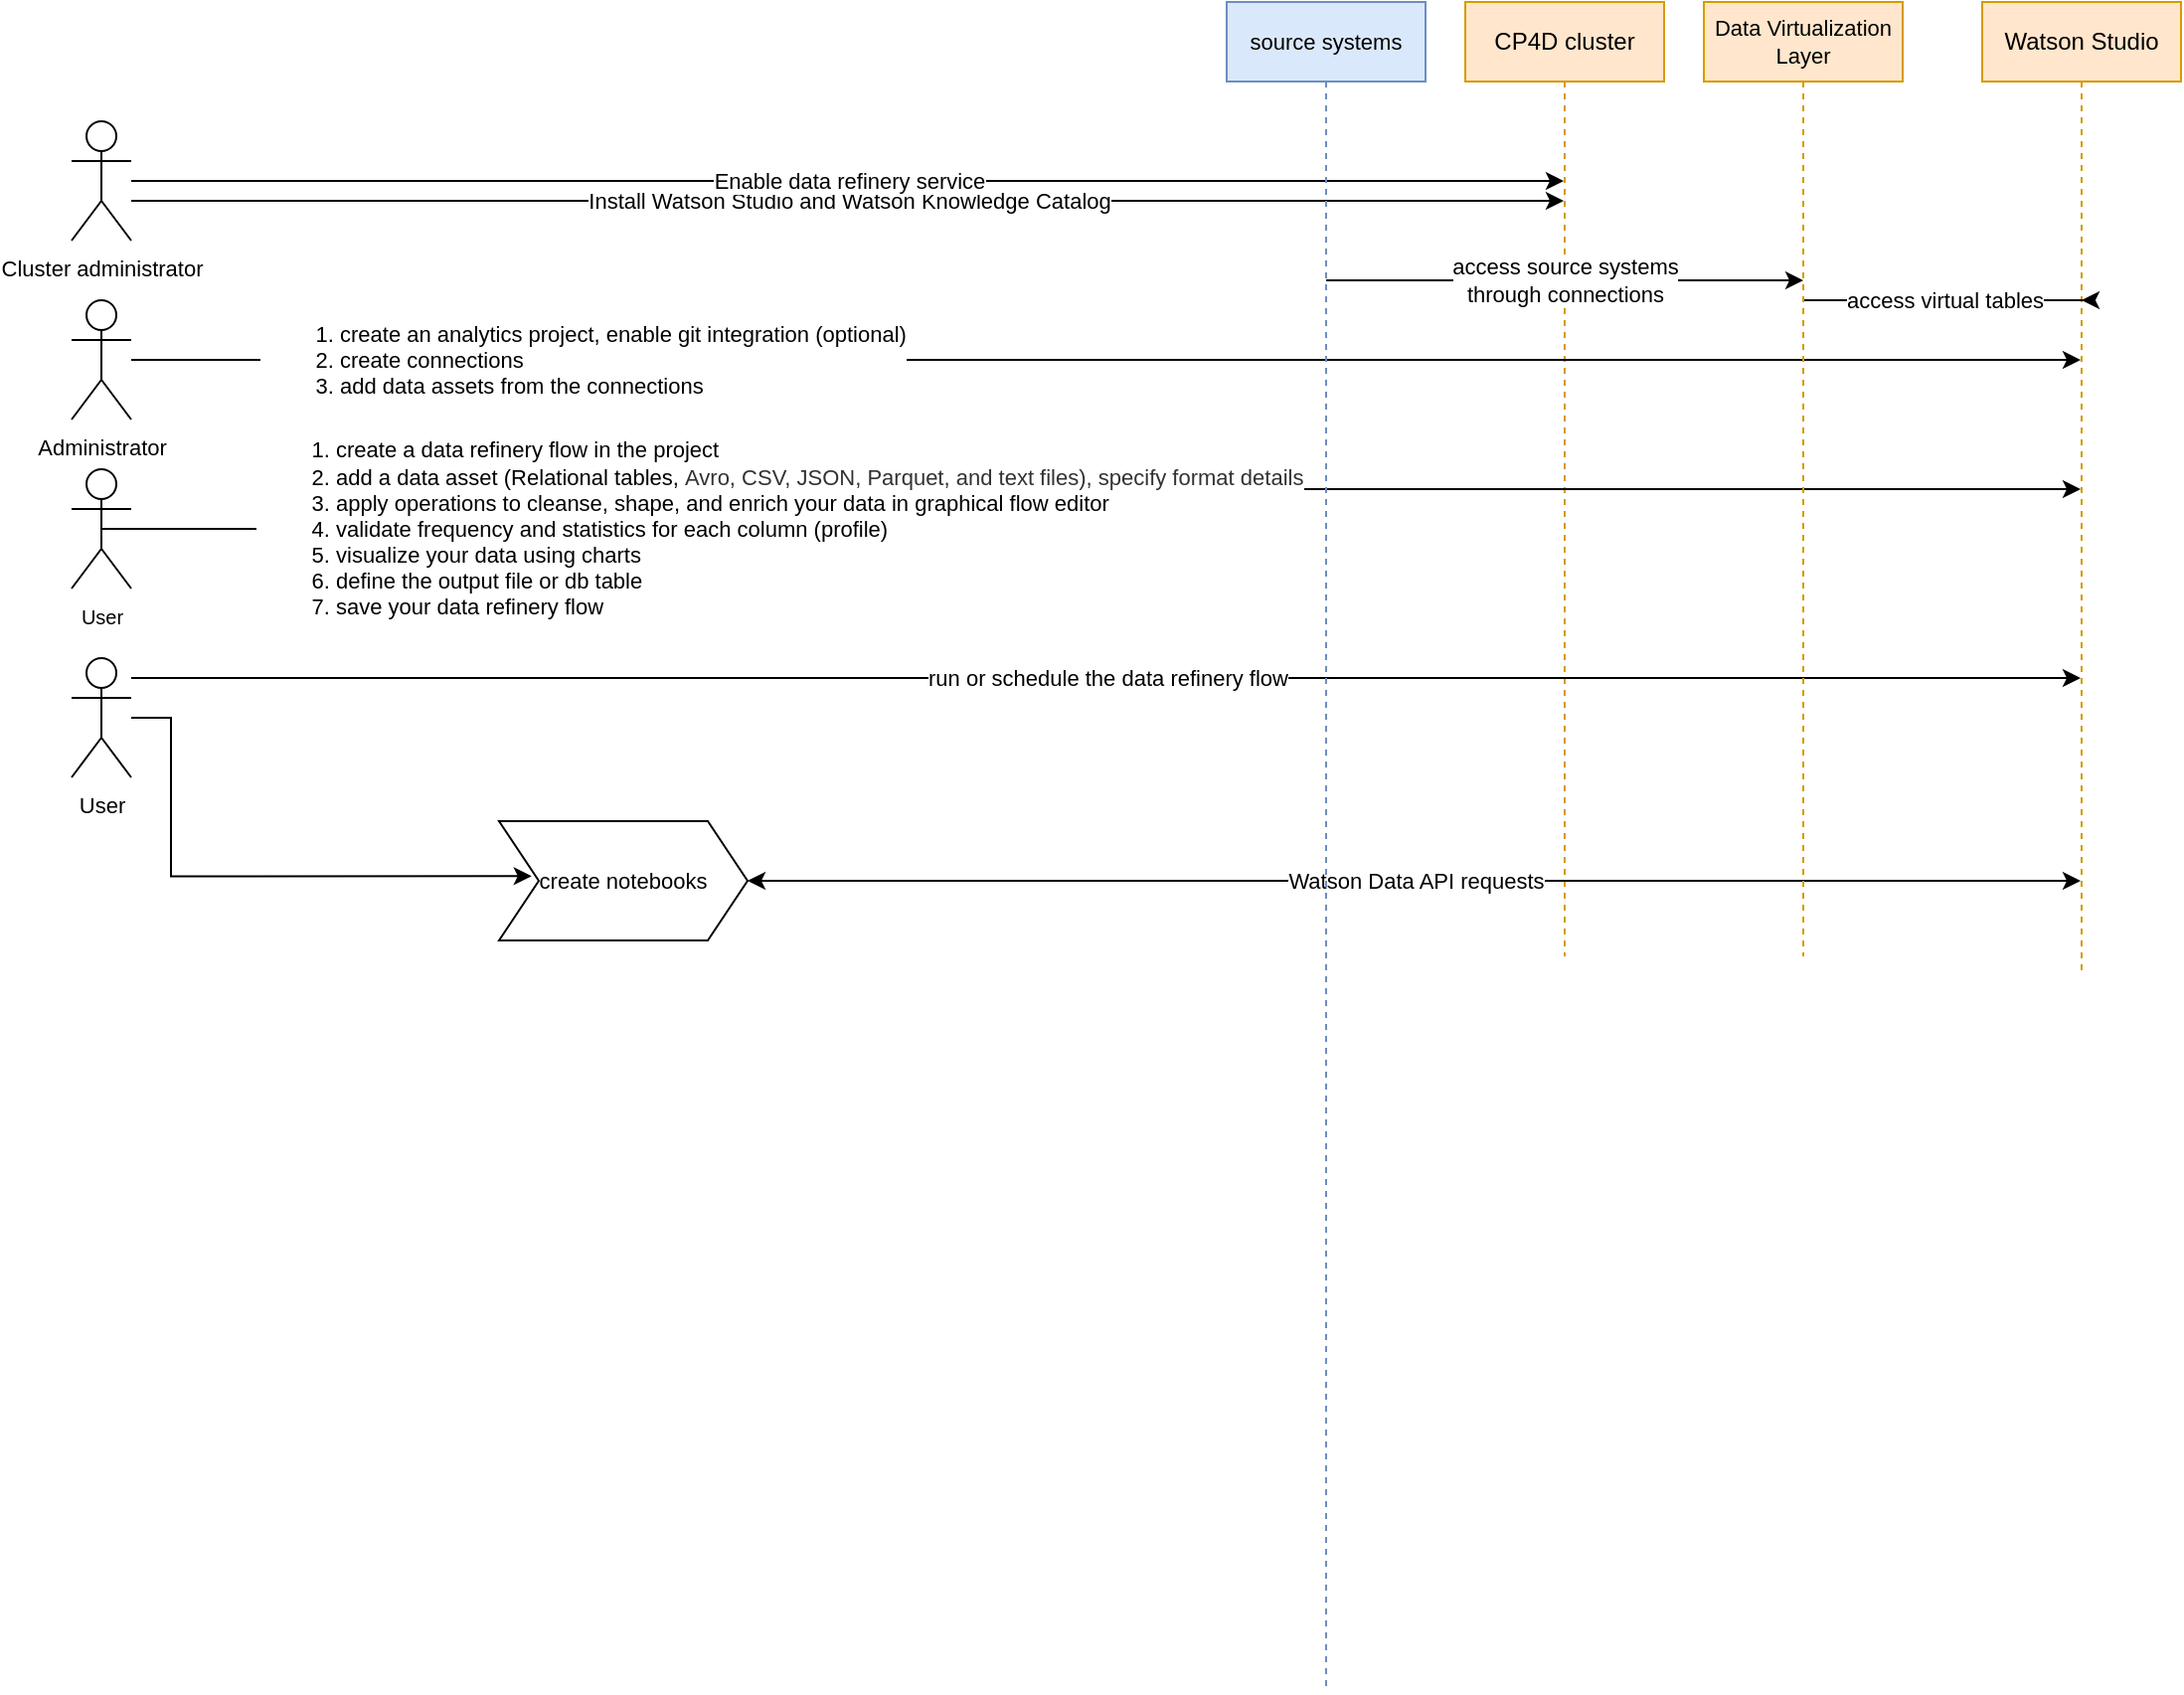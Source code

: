 <mxfile version="13.4.2" type="device"><diagram id="lyDOLNyd8KAHEwL6dvDG" name="Page-1"><mxGraphModel dx="1209" dy="627" grid="1" gridSize="10" guides="1" tooltips="1" connect="1" arrows="1" fold="1" page="1" pageScale="1" pageWidth="850" pageHeight="1100" math="0" shadow="0"><root><mxCell id="0"/><mxCell id="1" parent="0"/><mxCell id="5Z-a_fsAluKW9gc8EgUY-1" value="Watson Studio" style="shape=umlLifeline;perimeter=lifelinePerimeter;whiteSpace=wrap;html=1;container=1;collapsible=0;recursiveResize=0;outlineConnect=0;fillColor=#ffe6cc;strokeColor=#d79b00;" vertex="1" parent="1"><mxGeometry x="1710" y="30" width="100" height="490" as="geometry"/></mxCell><mxCell id="5Z-a_fsAluKW9gc8EgUY-4" value="Install Watson Studio and Watson Knowledge Catalog" style="edgeStyle=orthogonalEdgeStyle;rounded=0;orthogonalLoop=1;jettySize=auto;html=1;" edge="1" parent="1" source="5Z-a_fsAluKW9gc8EgUY-2" target="5Z-a_fsAluKW9gc8EgUY-3"><mxGeometry relative="1" as="geometry"><mxPoint x="1380" y="180" as="targetPoint"/><Array as="points"><mxPoint x="1240" y="130"/><mxPoint x="1240" y="130"/></Array></mxGeometry></mxCell><mxCell id="5Z-a_fsAluKW9gc8EgUY-9" value="Enable data refinery service" style="edgeStyle=orthogonalEdgeStyle;rounded=0;orthogonalLoop=1;jettySize=auto;html=1;" edge="1" parent="1" source="5Z-a_fsAluKW9gc8EgUY-2" target="5Z-a_fsAluKW9gc8EgUY-3"><mxGeometry relative="1" as="geometry"><Array as="points"><mxPoint x="920" y="120"/><mxPoint x="920" y="120"/></Array></mxGeometry></mxCell><mxCell id="5Z-a_fsAluKW9gc8EgUY-2" value="&lt;font style=&quot;font-size: 11px&quot;&gt;Cluster administrator&lt;/font&gt;" style="shape=umlActor;verticalLabelPosition=bottom;verticalAlign=top;html=1;outlineConnect=0;" vertex="1" parent="1"><mxGeometry x="749" y="90" width="30" height="60" as="geometry"/></mxCell><mxCell id="5Z-a_fsAluKW9gc8EgUY-3" value="CP4D cluster" style="shape=umlLifeline;perimeter=lifelinePerimeter;whiteSpace=wrap;html=1;container=1;collapsible=0;recursiveResize=0;outlineConnect=0;fillColor=#ffe6cc;strokeColor=#d79b00;" vertex="1" parent="1"><mxGeometry x="1450" y="30" width="100" height="480" as="geometry"/></mxCell><mxCell id="5Z-a_fsAluKW9gc8EgUY-7" value="&lt;ol&gt;&lt;li&gt;&lt;font style=&quot;font-size: 11px&quot;&gt;create a data refinery flow in the project&lt;/font&gt;&lt;/li&gt;&lt;li&gt;&lt;font style=&quot;font-size: 11px&quot;&gt;add a data asset (Relational tables,&amp;nbsp;&lt;span style=&quot;color: rgb(50 , 50 , 50)&quot;&gt;Avro, CSV, JSON, Parquet, and text files), specify format details&lt;/span&gt;&lt;/font&gt;&lt;/li&gt;&lt;li&gt;&lt;font style=&quot;font-size: 11px&quot;&gt;apply operations to cleanse, shape, and enrich your data in graphical flow editor&lt;/font&gt;&lt;/li&gt;&lt;li&gt;&lt;font style=&quot;font-size: 11px&quot;&gt;validate frequency and statistics for each column (profile)&lt;/font&gt;&lt;/li&gt;&lt;li&gt;&lt;font style=&quot;font-size: 11px&quot;&gt;visualize your data using charts&lt;/font&gt;&lt;/li&gt;&lt;li&gt;&lt;font style=&quot;font-size: 11px&quot;&gt;define the output file or db table&lt;/font&gt;&lt;/li&gt;&lt;li&gt;&lt;font style=&quot;font-size: 11px&quot;&gt;save your data refinery flow&lt;/font&gt;&lt;/li&gt;&lt;/ol&gt;" style="edgeStyle=orthogonalEdgeStyle;rounded=0;orthogonalLoop=1;jettySize=auto;html=1;align=left;exitX=0.5;exitY=0.5;exitDx=0;exitDy=0;exitPerimeter=0;" edge="1" parent="1" source="5Z-a_fsAluKW9gc8EgUY-6" target="5Z-a_fsAluKW9gc8EgUY-1"><mxGeometry x="-0.85" relative="1" as="geometry"><mxPoint x="1030" y="279" as="sourcePoint"/><mxPoint x="1659.5" y="279" as="targetPoint"/><Array as="points"/><mxPoint as="offset"/></mxGeometry></mxCell><mxCell id="5Z-a_fsAluKW9gc8EgUY-6" value="&lt;font style=&quot;font-size: 10px&quot;&gt;User&lt;/font&gt;" style="shape=umlActor;verticalLabelPosition=bottom;verticalAlign=top;html=1;outlineConnect=0;" vertex="1" parent="1"><mxGeometry x="749" y="265" width="30" height="60" as="geometry"/></mxCell><mxCell id="5Z-a_fsAluKW9gc8EgUY-11" value="&lt;ol&gt;&lt;li&gt;create an analytics project, enable git integration (optional)&lt;/li&gt;&lt;li&gt;create connections&lt;/li&gt;&lt;li&gt;add data assets from the connections&lt;/li&gt;&lt;/ol&gt;" style="edgeStyle=orthogonalEdgeStyle;rounded=0;orthogonalLoop=1;jettySize=auto;html=1;align=left;" edge="1" parent="1" source="5Z-a_fsAluKW9gc8EgUY-10" target="5Z-a_fsAluKW9gc8EgUY-1"><mxGeometry x="-0.873" relative="1" as="geometry"><Array as="points"><mxPoint x="820" y="210"/><mxPoint x="820" y="210"/></Array><mxPoint as="offset"/></mxGeometry></mxCell><mxCell id="5Z-a_fsAluKW9gc8EgUY-10" value="&lt;font style=&quot;font-size: 11px&quot;&gt;Administrator&lt;/font&gt;" style="shape=umlActor;verticalLabelPosition=bottom;verticalAlign=top;html=1;outlineConnect=0;" vertex="1" parent="1"><mxGeometry x="749" y="180" width="30" height="60" as="geometry"/></mxCell><mxCell id="5Z-a_fsAluKW9gc8EgUY-13" value="run or schedule the data refinery flow" style="edgeStyle=orthogonalEdgeStyle;rounded=0;orthogonalLoop=1;jettySize=auto;html=1;" edge="1" parent="1" source="5Z-a_fsAluKW9gc8EgUY-12" target="5Z-a_fsAluKW9gc8EgUY-1"><mxGeometry relative="1" as="geometry"><Array as="points"><mxPoint x="1350" y="370"/><mxPoint x="1350" y="370"/></Array></mxGeometry></mxCell><mxCell id="5Z-a_fsAluKW9gc8EgUY-14" style="edgeStyle=orthogonalEdgeStyle;rounded=0;orthogonalLoop=1;jettySize=auto;html=1;entryX=0.131;entryY=0.461;entryDx=0;entryDy=0;entryPerimeter=0;" edge="1" parent="1" source="5Z-a_fsAluKW9gc8EgUY-12" target="5Z-a_fsAluKW9gc8EgUY-15"><mxGeometry relative="1" as="geometry"><mxPoint x="919" y="450.0" as="targetPoint"/><Array as="points"><mxPoint x="799" y="390"/><mxPoint x="799" y="470"/></Array></mxGeometry></mxCell><mxCell id="5Z-a_fsAluKW9gc8EgUY-12" value="&lt;font style=&quot;font-size: 11px&quot;&gt;User&lt;/font&gt;" style="shape=umlActor;verticalLabelPosition=bottom;verticalAlign=top;html=1;outlineConnect=0;" vertex="1" parent="1"><mxGeometry x="749" y="360" width="30" height="60" as="geometry"/></mxCell><mxCell id="5Z-a_fsAluKW9gc8EgUY-16" value="Watson Data API requests" style="edgeStyle=orthogonalEdgeStyle;rounded=0;orthogonalLoop=1;jettySize=auto;html=1;startArrow=classic;startFill=1;" edge="1" parent="1" source="5Z-a_fsAluKW9gc8EgUY-15" target="5Z-a_fsAluKW9gc8EgUY-1"><mxGeometry relative="1" as="geometry"><Array as="points"><mxPoint x="1190" y="472"/><mxPoint x="1190" y="472"/></Array></mxGeometry></mxCell><mxCell id="5Z-a_fsAluKW9gc8EgUY-15" value="&lt;font style=&quot;font-size: 11px&quot;&gt;create notebooks&lt;/font&gt;" style="shape=step;perimeter=stepPerimeter;whiteSpace=wrap;html=1;fixedSize=1;" vertex="1" parent="1"><mxGeometry x="964" y="442" width="125" height="60" as="geometry"/></mxCell><mxCell id="5Z-a_fsAluKW9gc8EgUY-26" value="access virtual tables" style="edgeStyle=orthogonalEdgeStyle;rounded=0;orthogonalLoop=1;jettySize=auto;html=1;startArrow=none;startFill=0;" edge="1" parent="1" source="5Z-a_fsAluKW9gc8EgUY-22"><mxGeometry relative="1" as="geometry"><mxPoint x="1760" y="180" as="targetPoint"/><Array as="points"><mxPoint x="1761" y="180"/></Array></mxGeometry></mxCell><mxCell id="5Z-a_fsAluKW9gc8EgUY-22" value="Data Virtualization Layer" style="shape=umlLifeline;perimeter=lifelinePerimeter;whiteSpace=wrap;html=1;container=1;collapsible=0;recursiveResize=0;outlineConnect=0;fillColor=#ffe6cc;strokeColor=#d79b00;fontSize=11;" vertex="1" parent="1"><mxGeometry x="1570" y="30" width="100" height="480" as="geometry"/></mxCell><mxCell id="5Z-a_fsAluKW9gc8EgUY-23" value="source systems" style="shape=umlLifeline;perimeter=lifelinePerimeter;whiteSpace=wrap;html=1;container=1;collapsible=0;recursiveResize=0;outlineConnect=0;fillColor=#dae8fc;strokeColor=#6c8ebf;fontSize=11;" vertex="1" parent="1"><mxGeometry x="1330" y="30" width="100" height="850" as="geometry"/></mxCell><mxCell id="5Z-a_fsAluKW9gc8EgUY-24" value="access source systems &lt;br&gt;through connections" style="edgeStyle=orthogonalEdgeStyle;rounded=0;orthogonalLoop=1;jettySize=auto;html=1;strokeWidth=1;fontSize=11;" edge="1" parent="1" source="5Z-a_fsAluKW9gc8EgUY-23"><mxGeometry x="0.002" relative="1" as="geometry"><Array as="points"><mxPoint x="1460" y="170"/><mxPoint x="1460" y="170"/></Array><mxPoint x="1380" y="170" as="sourcePoint"/><mxPoint x="1620" y="170" as="targetPoint"/><mxPoint as="offset"/></mxGeometry></mxCell></root></mxGraphModel></diagram></mxfile>